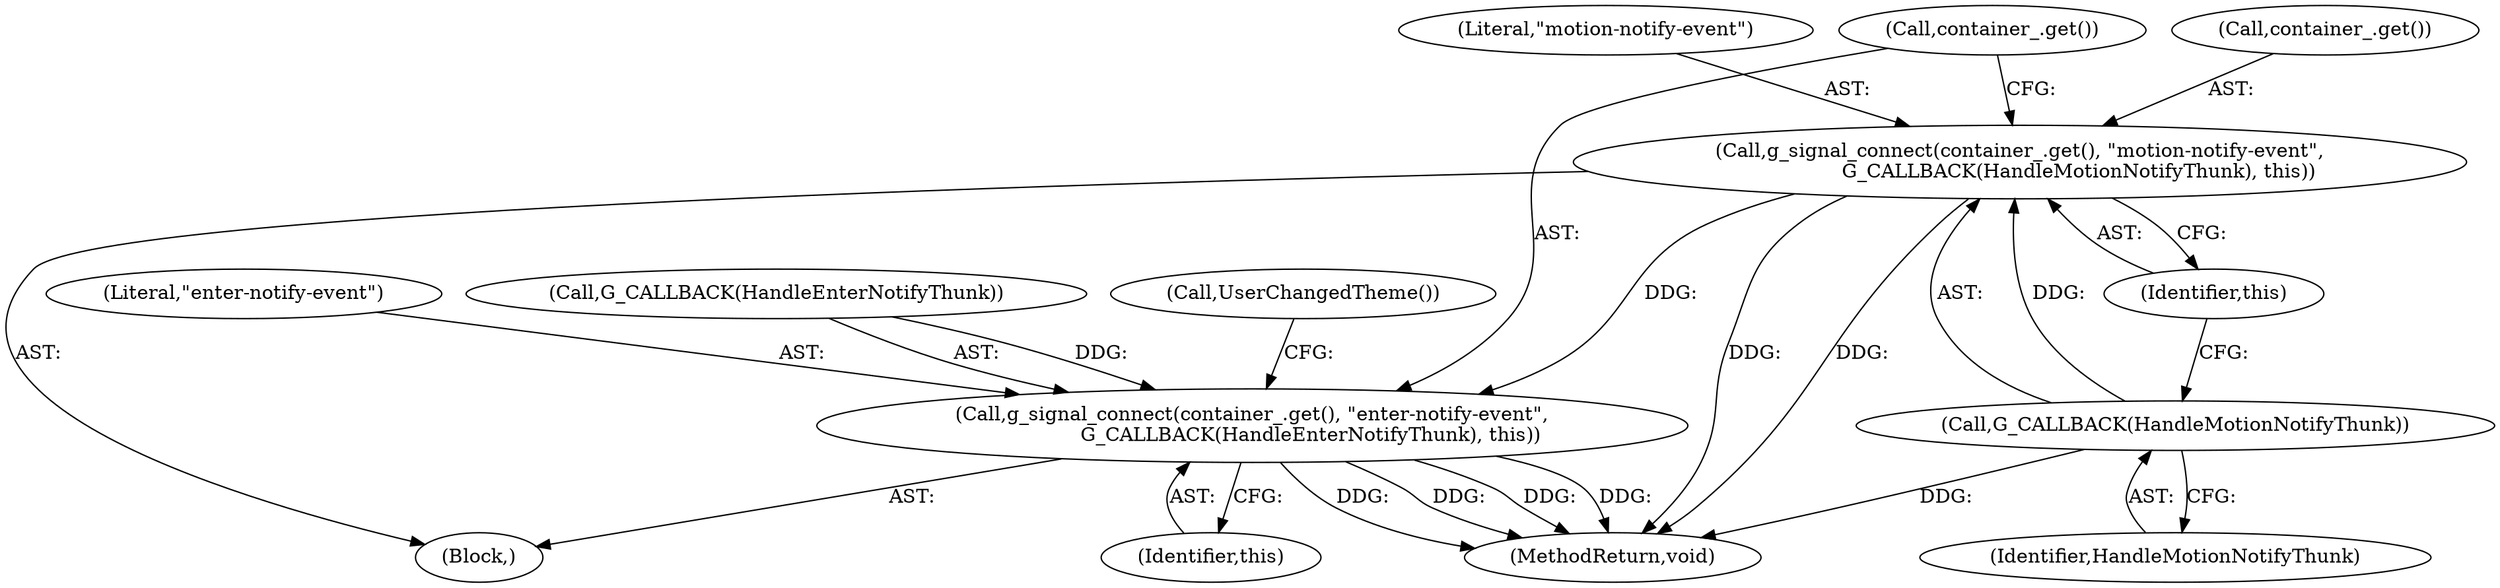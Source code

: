 digraph "0_Chrome_20106b615c3d11637864fcd4dd4de3356c858f2c_0@API" {
"1000166" [label="(Call,g_signal_connect(container_.get(), \"motion-notify-event\",\n                   G_CALLBACK(HandleMotionNotifyThunk), this))"];
"1000169" [label="(Call,G_CALLBACK(HandleMotionNotifyThunk))"];
"1000172" [label="(Call,g_signal_connect(container_.get(), \"enter-notify-event\",\n                   G_CALLBACK(HandleEnterNotifyThunk), this))"];
"1000101" [label="(Block,)"];
"1000174" [label="(Literal,\"enter-notify-event\")"];
"1000171" [label="(Identifier,this)"];
"1000177" [label="(Identifier,this)"];
"1000169" [label="(Call,G_CALLBACK(HandleMotionNotifyThunk))"];
"1000175" [label="(Call,G_CALLBACK(HandleEnterNotifyThunk))"];
"1000166" [label="(Call,g_signal_connect(container_.get(), \"motion-notify-event\",\n                   G_CALLBACK(HandleMotionNotifyThunk), this))"];
"1000172" [label="(Call,g_signal_connect(container_.get(), \"enter-notify-event\",\n                   G_CALLBACK(HandleEnterNotifyThunk), this))"];
"1000178" [label="(Call,UserChangedTheme())"];
"1000167" [label="(Call,container_.get())"];
"1000168" [label="(Literal,\"motion-notify-event\")"];
"1000173" [label="(Call,container_.get())"];
"1000179" [label="(MethodReturn,void)"];
"1000170" [label="(Identifier,HandleMotionNotifyThunk)"];
"1000166" -> "1000101"  [label="AST: "];
"1000166" -> "1000171"  [label="CFG: "];
"1000167" -> "1000166"  [label="AST: "];
"1000168" -> "1000166"  [label="AST: "];
"1000169" -> "1000166"  [label="AST: "];
"1000171" -> "1000166"  [label="AST: "];
"1000173" -> "1000166"  [label="CFG: "];
"1000166" -> "1000179"  [label="DDG: "];
"1000166" -> "1000179"  [label="DDG: "];
"1000169" -> "1000166"  [label="DDG: "];
"1000166" -> "1000172"  [label="DDG: "];
"1000169" -> "1000170"  [label="CFG: "];
"1000170" -> "1000169"  [label="AST: "];
"1000171" -> "1000169"  [label="CFG: "];
"1000169" -> "1000179"  [label="DDG: "];
"1000172" -> "1000101"  [label="AST: "];
"1000172" -> "1000177"  [label="CFG: "];
"1000173" -> "1000172"  [label="AST: "];
"1000174" -> "1000172"  [label="AST: "];
"1000175" -> "1000172"  [label="AST: "];
"1000177" -> "1000172"  [label="AST: "];
"1000178" -> "1000172"  [label="CFG: "];
"1000172" -> "1000179"  [label="DDG: "];
"1000172" -> "1000179"  [label="DDG: "];
"1000172" -> "1000179"  [label="DDG: "];
"1000172" -> "1000179"  [label="DDG: "];
"1000175" -> "1000172"  [label="DDG: "];
}
